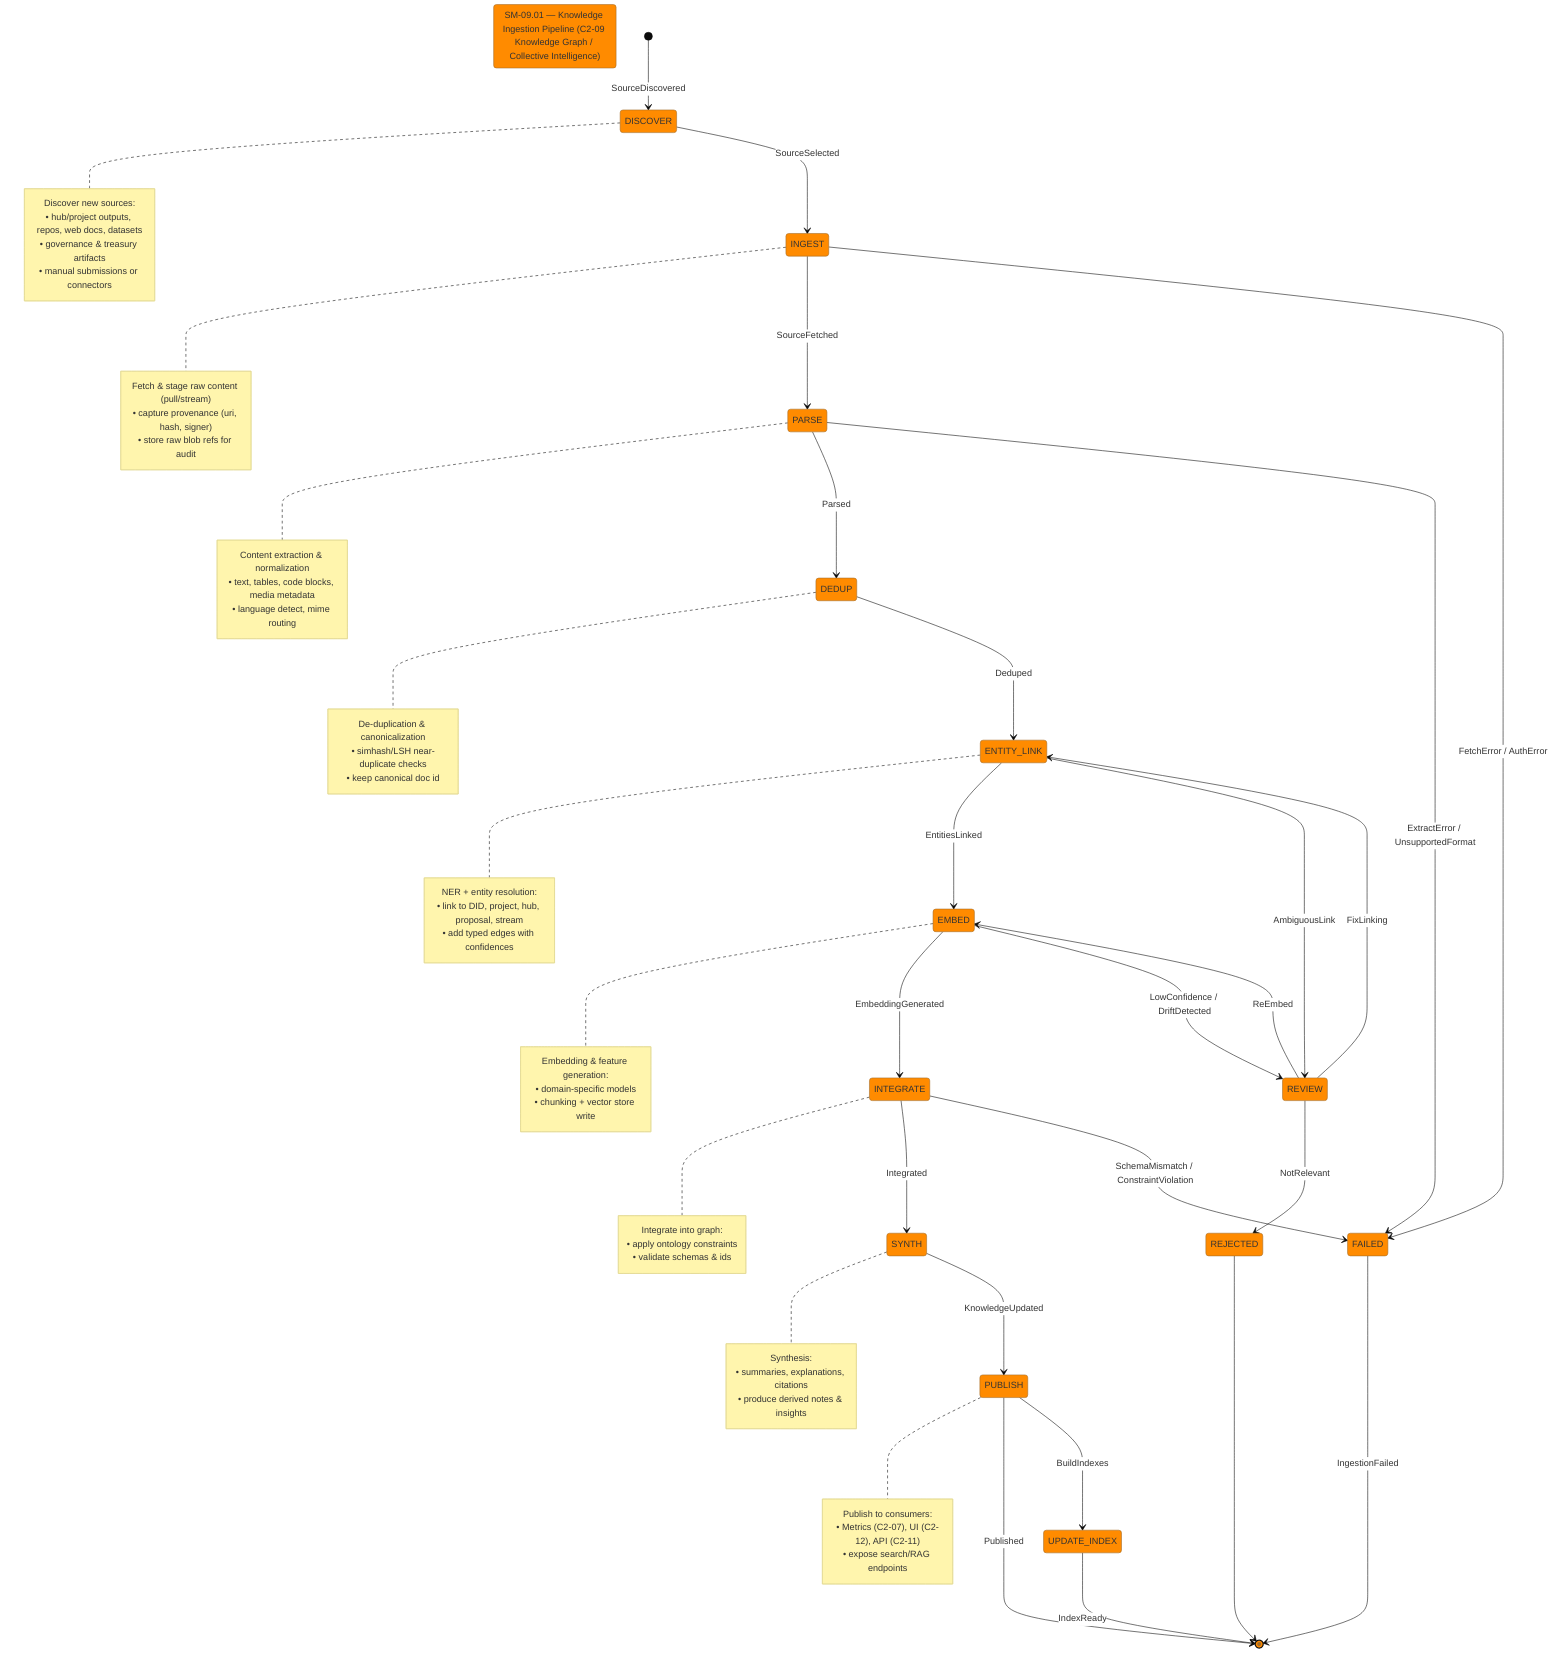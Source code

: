 %%{init: {'theme':'base','themeVariables':{ 'primaryColor':'#ff8b00','edgeLabelBackground':'#ffffff','tertiaryColor':'#fef3c7'}}}%%
stateDiagram-v2
title: SM-09.01 — Knowledge Ingestion Pipeline (C2-09 Knowledge Graph / Collective Intelligence)

[*] --> DISCOVER : SourceDiscovered
note right of DISCOVER
  Discover new sources:
  • hub/project outputs, repos, web docs, datasets
  • governance & treasury artifacts
  • manual submissions or connectors
end note

DISCOVER --> INGEST : SourceSelected
note right of INGEST
  Fetch & stage raw content (pull/stream)
  • capture provenance (uri, hash, signer)
  • store raw blob refs for audit
end note

INGEST --> PARSE : SourceFetched
note right of PARSE
  Content extraction & normalization
  • text, tables, code blocks, media metadata
  • language detect, mime routing
end note

PARSE --> DEDUP : Parsed
note right of DEDUP
  De-duplication & canonicalization
  • simhash/LSH near-duplicate checks
  • keep canonical doc id
end note

DEDUP --> ENTITY_LINK : Deduped
note right of ENTITY_LINK
  NER + entity resolution:
  • link to DID, project, hub, proposal, stream
  • add typed edges with confidences
end note

ENTITY_LINK --> EMBED : EntitiesLinked
note right of EMBED
  Embedding & feature generation:
  • domain-specific models
  • chunking + vector store write
end note

EMBED --> INTEGRATE : EmbeddingGenerated
note right of INTEGRATE
  Integrate into graph:
  • apply ontology constraints
  • validate schemas & ids
end note

INTEGRATE --> SYNTH : Integrated
note right of SYNTH
  Synthesis:
  • summaries, explanations, citations
  • produce derived notes & insights
end note

SYNTH --> PUBLISH : KnowledgeUpdated
note right of PUBLISH
  Publish to consumers:
  • Metrics (C2-07), UI (C2-12), API (C2-11)
  • expose search/RAG endpoints
end note

PUBLISH --> [*] : Published

%% ---- Quality review & human-in-the-loop ----
EMBED --> REVIEW : LowConfidence / DriftDetected
ENTITY_LINK --> REVIEW : AmbiguousLink
REVIEW --> EMBED : ReEmbed
REVIEW --> ENTITY_LINK : FixLinking
REVIEW --> REJECTED : NotRelevant
REJECTED --> [*]

%% ---- Failure & recovery paths ----
INGEST --> FAILED : FetchError / AuthError
PARSE --> FAILED : ExtractError / UnsupportedFormat
INTEGRATE --> FAILED : SchemaMismatch / ConstraintViolation
FAILED --> [*] : IngestionFailed

%% ---- Maintenance / indexing ----
PUBLISH --> UPDATE_INDEX : BuildIndexes
UPDATE_INDEX --> [*] : IndexReady

%% ===== Styling =====
classDef core fill:#ff8b00,stroke:#333,color:#fff,font-weight:bold;
class DISCOVER,INGEST,PARSE,DEDUP,ENTITY_LINK,EMBED,INTEGRATE,SYNTH,PUBLISH,REVIEW,REJECTED,FAILED,UPDATE_INDEX core;